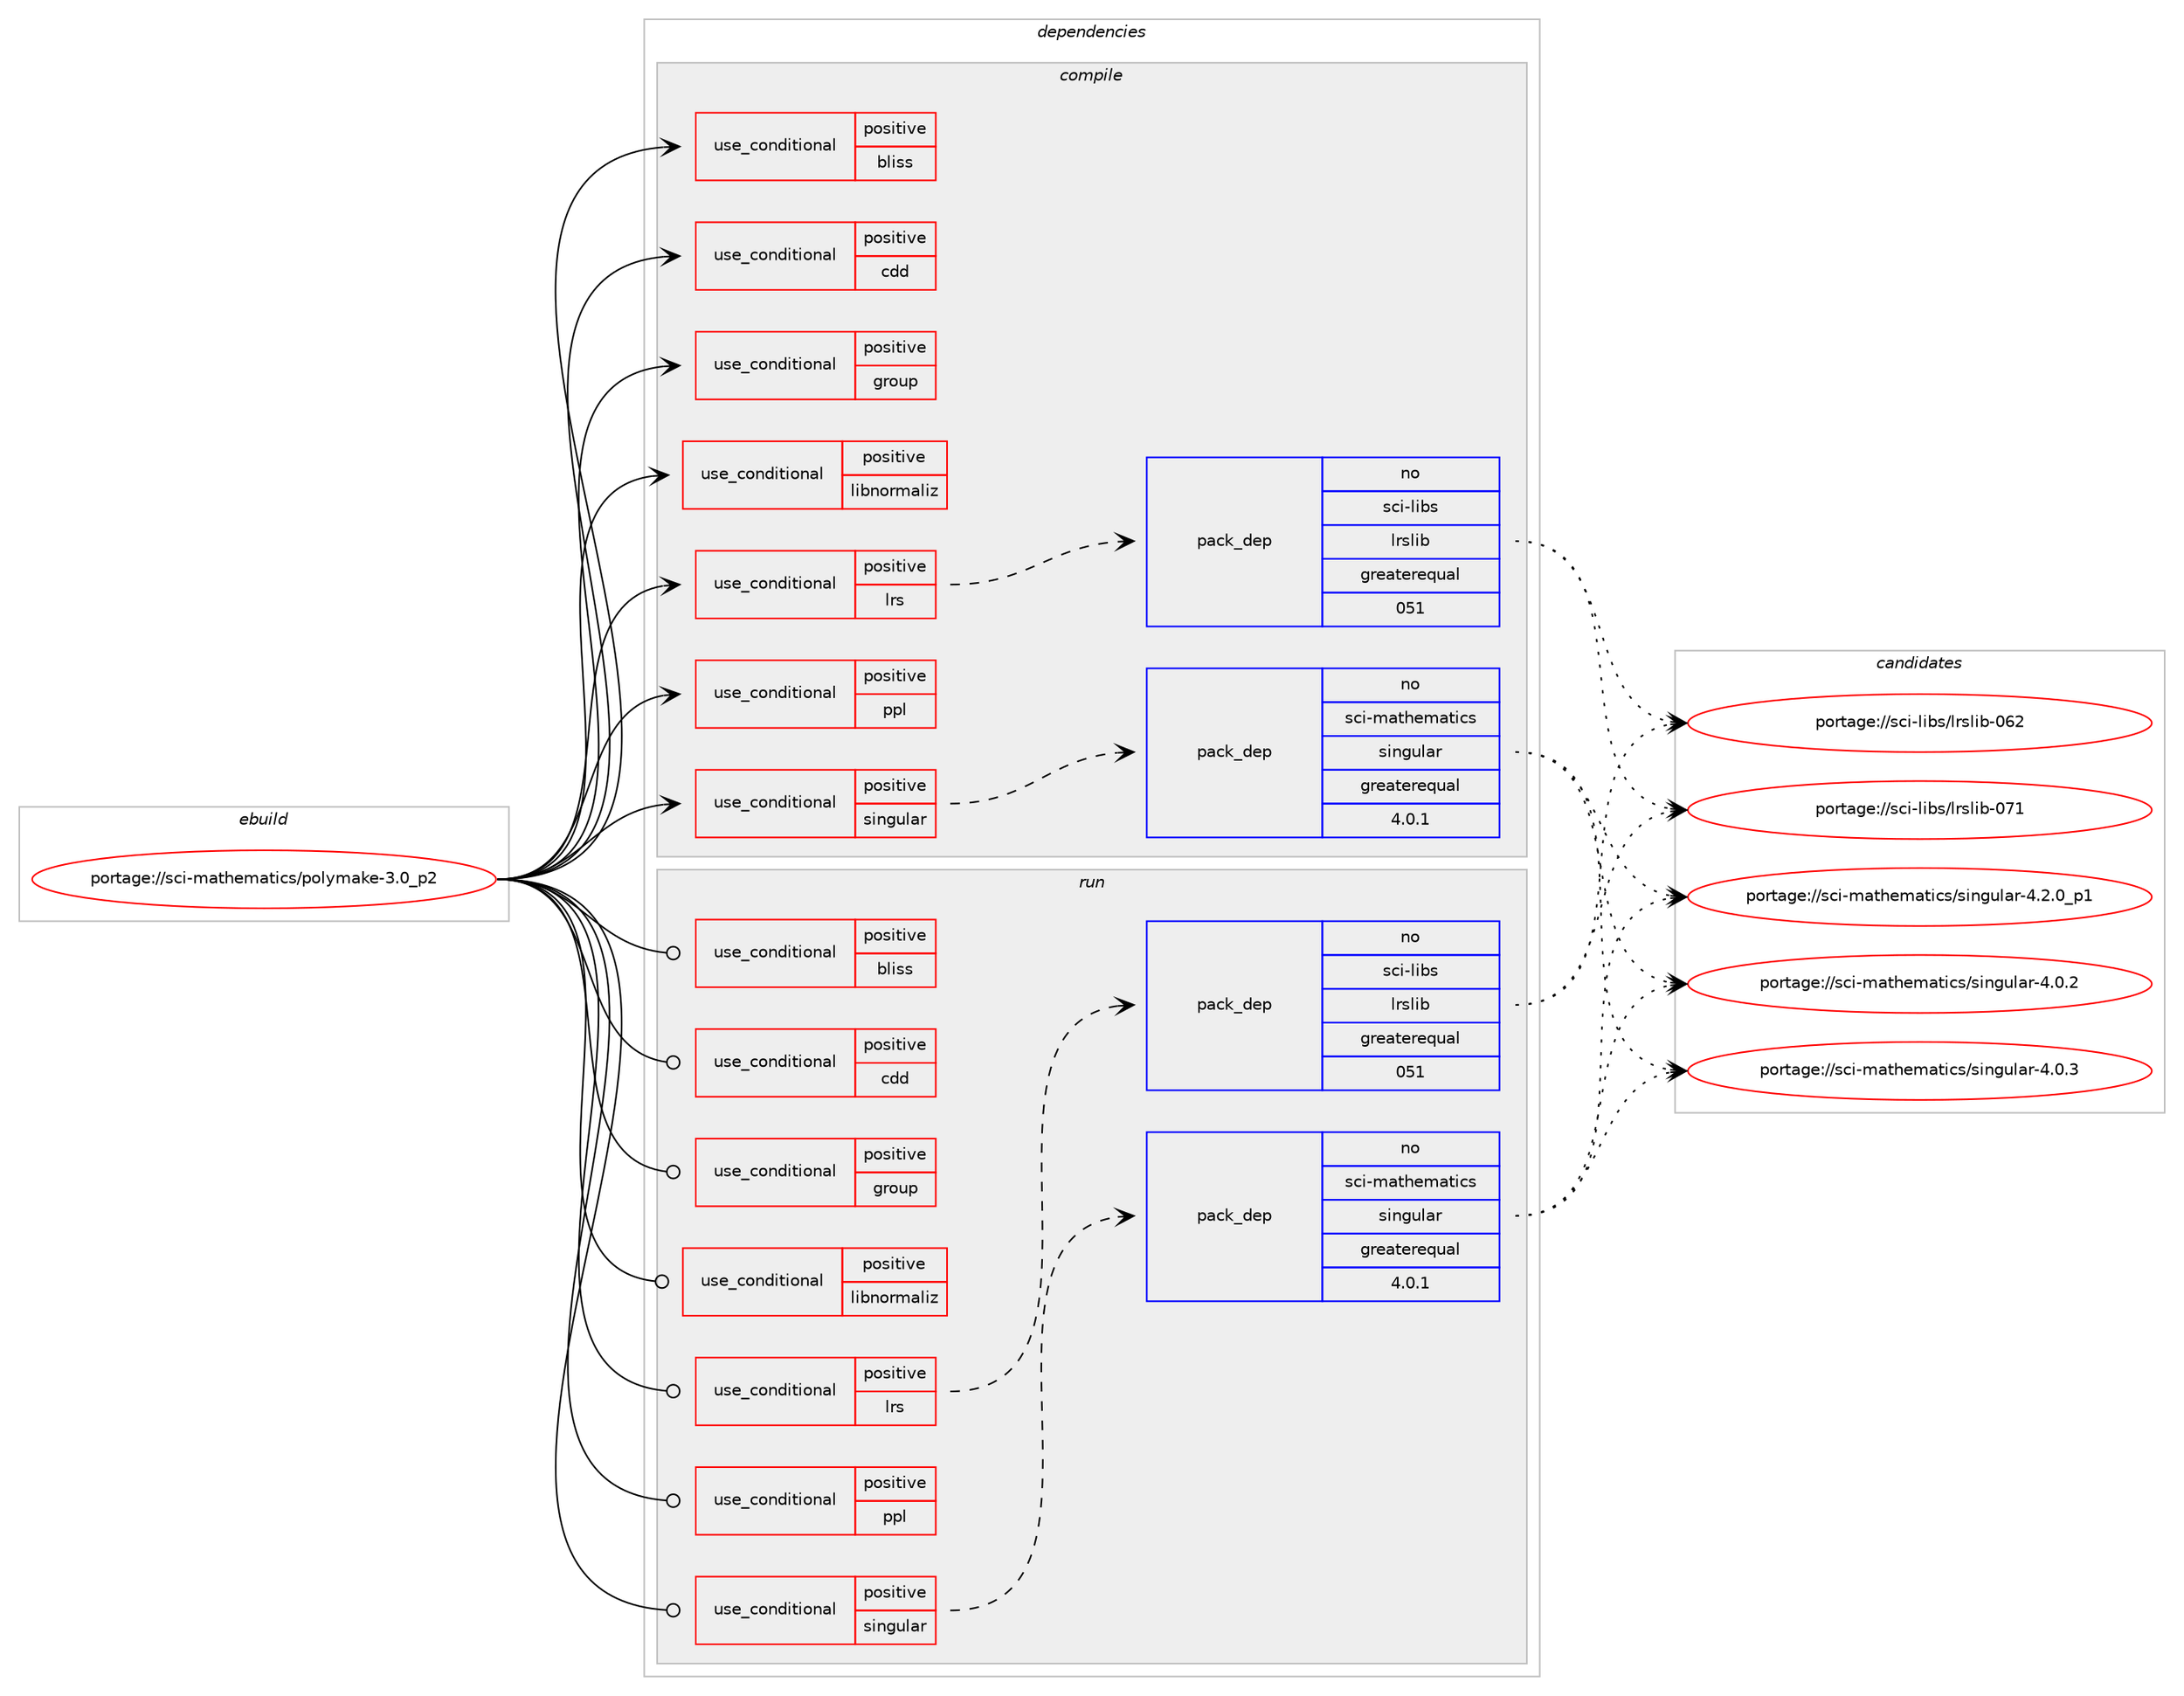 digraph prolog {

# *************
# Graph options
# *************

newrank=true;
concentrate=true;
compound=true;
graph [rankdir=LR,fontname=Helvetica,fontsize=10,ranksep=1.5];#, ranksep=2.5, nodesep=0.2];
edge  [arrowhead=vee];
node  [fontname=Helvetica,fontsize=10];

# **********
# The ebuild
# **********

subgraph cluster_leftcol {
color=gray;
rank=same;
label=<<i>ebuild</i>>;
id [label="portage://sci-mathematics/polymake-3.0_p2", color=red, width=4, href="../sci-mathematics/polymake-3.0_p2.svg"];
}

# ****************
# The dependencies
# ****************

subgraph cluster_midcol {
color=gray;
label=<<i>dependencies</i>>;
subgraph cluster_compile {
fillcolor="#eeeeee";
style=filled;
label=<<i>compile</i>>;
subgraph cond729 {
dependency1139 [label=<<TABLE BORDER="0" CELLBORDER="1" CELLSPACING="0" CELLPADDING="4"><TR><TD ROWSPAN="3" CELLPADDING="10">use_conditional</TD></TR><TR><TD>positive</TD></TR><TR><TD>bliss</TD></TR></TABLE>>, shape=none, color=red];
# *** BEGIN UNKNOWN DEPENDENCY TYPE (TODO) ***
# dependency1139 -> package_dependency(portage://sci-mathematics/polymake-3.0_p2,install,no,sci-libs,bliss,none,[,,],[],[use(enable(gmp),none)])
# *** END UNKNOWN DEPENDENCY TYPE (TODO) ***

}
id:e -> dependency1139:w [weight=20,style="solid",arrowhead="vee"];
subgraph cond730 {
dependency1140 [label=<<TABLE BORDER="0" CELLBORDER="1" CELLSPACING="0" CELLPADDING="4"><TR><TD ROWSPAN="3" CELLPADDING="10">use_conditional</TD></TR><TR><TD>positive</TD></TR><TR><TD>cdd</TD></TR></TABLE>>, shape=none, color=red];
# *** BEGIN UNKNOWN DEPENDENCY TYPE (TODO) ***
# dependency1140 -> package_dependency(portage://sci-mathematics/polymake-3.0_p2,install,no,sci-libs,cddlib,none,[,,],[],[])
# *** END UNKNOWN DEPENDENCY TYPE (TODO) ***

}
id:e -> dependency1140:w [weight=20,style="solid",arrowhead="vee"];
subgraph cond731 {
dependency1141 [label=<<TABLE BORDER="0" CELLBORDER="1" CELLSPACING="0" CELLPADDING="4"><TR><TD ROWSPAN="3" CELLPADDING="10">use_conditional</TD></TR><TR><TD>positive</TD></TR><TR><TD>group</TD></TR></TABLE>>, shape=none, color=red];
# *** BEGIN UNKNOWN DEPENDENCY TYPE (TODO) ***
# dependency1141 -> package_dependency(portage://sci-mathematics/polymake-3.0_p2,install,no,dev-libs,boost,none,[,,],any_same_slot,[])
# *** END UNKNOWN DEPENDENCY TYPE (TODO) ***

}
id:e -> dependency1141:w [weight=20,style="solid",arrowhead="vee"];
subgraph cond732 {
dependency1142 [label=<<TABLE BORDER="0" CELLBORDER="1" CELLSPACING="0" CELLPADDING="4"><TR><TD ROWSPAN="3" CELLPADDING="10">use_conditional</TD></TR><TR><TD>positive</TD></TR><TR><TD>libnormaliz</TD></TR></TABLE>>, shape=none, color=red];
# *** BEGIN UNKNOWN DEPENDENCY TYPE (TODO) ***
# dependency1142 -> package_dependency(portage://sci-mathematics/polymake-3.0_p2,install,no,dev-libs,boost,none,[,,],any_same_slot,[])
# *** END UNKNOWN DEPENDENCY TYPE (TODO) ***

}
id:e -> dependency1142:w [weight=20,style="solid",arrowhead="vee"];
subgraph cond733 {
dependency1143 [label=<<TABLE BORDER="0" CELLBORDER="1" CELLSPACING="0" CELLPADDING="4"><TR><TD ROWSPAN="3" CELLPADDING="10">use_conditional</TD></TR><TR><TD>positive</TD></TR><TR><TD>lrs</TD></TR></TABLE>>, shape=none, color=red];
subgraph pack393 {
dependency1144 [label=<<TABLE BORDER="0" CELLBORDER="1" CELLSPACING="0" CELLPADDING="4" WIDTH="220"><TR><TD ROWSPAN="6" CELLPADDING="30">pack_dep</TD></TR><TR><TD WIDTH="110">no</TD></TR><TR><TD>sci-libs</TD></TR><TR><TD>lrslib</TD></TR><TR><TD>greaterequal</TD></TR><TR><TD>051</TD></TR></TABLE>>, shape=none, color=blue];
}
dependency1143:e -> dependency1144:w [weight=20,style="dashed",arrowhead="vee"];
}
id:e -> dependency1143:w [weight=20,style="solid",arrowhead="vee"];
subgraph cond734 {
dependency1145 [label=<<TABLE BORDER="0" CELLBORDER="1" CELLSPACING="0" CELLPADDING="4"><TR><TD ROWSPAN="3" CELLPADDING="10">use_conditional</TD></TR><TR><TD>positive</TD></TR><TR><TD>ppl</TD></TR></TABLE>>, shape=none, color=red];
# *** BEGIN UNKNOWN DEPENDENCY TYPE (TODO) ***
# dependency1145 -> package_dependency(portage://sci-mathematics/polymake-3.0_p2,install,no,dev-libs,ppl,none,[,,],[],[])
# *** END UNKNOWN DEPENDENCY TYPE (TODO) ***

}
id:e -> dependency1145:w [weight=20,style="solid",arrowhead="vee"];
subgraph cond735 {
dependency1146 [label=<<TABLE BORDER="0" CELLBORDER="1" CELLSPACING="0" CELLPADDING="4"><TR><TD ROWSPAN="3" CELLPADDING="10">use_conditional</TD></TR><TR><TD>positive</TD></TR><TR><TD>singular</TD></TR></TABLE>>, shape=none, color=red];
subgraph pack394 {
dependency1147 [label=<<TABLE BORDER="0" CELLBORDER="1" CELLSPACING="0" CELLPADDING="4" WIDTH="220"><TR><TD ROWSPAN="6" CELLPADDING="30">pack_dep</TD></TR><TR><TD WIDTH="110">no</TD></TR><TR><TD>sci-mathematics</TD></TR><TR><TD>singular</TD></TR><TR><TD>greaterequal</TD></TR><TR><TD>4.0.1</TD></TR></TABLE>>, shape=none, color=blue];
}
dependency1146:e -> dependency1147:w [weight=20,style="dashed",arrowhead="vee"];
}
id:e -> dependency1146:w [weight=20,style="solid",arrowhead="vee"];
# *** BEGIN UNKNOWN DEPENDENCY TYPE (TODO) ***
# id -> package_dependency(portage://sci-mathematics/polymake-3.0_p2,install,no,dev-lang,perl,none,[,,],[],[])
# *** END UNKNOWN DEPENDENCY TYPE (TODO) ***

# *** BEGIN UNKNOWN DEPENDENCY TYPE (TODO) ***
# id -> package_dependency(portage://sci-mathematics/polymake-3.0_p2,install,no,dev-libs,gmp,none,[,,],[slot(0),equal],[])
# *** END UNKNOWN DEPENDENCY TYPE (TODO) ***

# *** BEGIN UNKNOWN DEPENDENCY TYPE (TODO) ***
# id -> package_dependency(portage://sci-mathematics/polymake-3.0_p2,install,no,dev-libs,libxml2,none,[,,],[slot(2)],[])
# *** END UNKNOWN DEPENDENCY TYPE (TODO) ***

# *** BEGIN UNKNOWN DEPENDENCY TYPE (TODO) ***
# id -> package_dependency(portage://sci-mathematics/polymake-3.0_p2,install,no,dev-libs,libxslt,none,[,,],[],[])
# *** END UNKNOWN DEPENDENCY TYPE (TODO) ***

# *** BEGIN UNKNOWN DEPENDENCY TYPE (TODO) ***
# id -> package_dependency(portage://sci-mathematics/polymake-3.0_p2,install,no,dev-libs,mpfr,none,[,,],[slot(0)],[])
# *** END UNKNOWN DEPENDENCY TYPE (TODO) ***

}
subgraph cluster_compileandrun {
fillcolor="#eeeeee";
style=filled;
label=<<i>compile and run</i>>;
}
subgraph cluster_run {
fillcolor="#eeeeee";
style=filled;
label=<<i>run</i>>;
subgraph cond736 {
dependency1148 [label=<<TABLE BORDER="0" CELLBORDER="1" CELLSPACING="0" CELLPADDING="4"><TR><TD ROWSPAN="3" CELLPADDING="10">use_conditional</TD></TR><TR><TD>positive</TD></TR><TR><TD>bliss</TD></TR></TABLE>>, shape=none, color=red];
# *** BEGIN UNKNOWN DEPENDENCY TYPE (TODO) ***
# dependency1148 -> package_dependency(portage://sci-mathematics/polymake-3.0_p2,run,no,sci-libs,bliss,none,[,,],[],[use(enable(gmp),none)])
# *** END UNKNOWN DEPENDENCY TYPE (TODO) ***

}
id:e -> dependency1148:w [weight=20,style="solid",arrowhead="odot"];
subgraph cond737 {
dependency1149 [label=<<TABLE BORDER="0" CELLBORDER="1" CELLSPACING="0" CELLPADDING="4"><TR><TD ROWSPAN="3" CELLPADDING="10">use_conditional</TD></TR><TR><TD>positive</TD></TR><TR><TD>cdd</TD></TR></TABLE>>, shape=none, color=red];
# *** BEGIN UNKNOWN DEPENDENCY TYPE (TODO) ***
# dependency1149 -> package_dependency(portage://sci-mathematics/polymake-3.0_p2,run,no,sci-libs,cddlib,none,[,,],[],[])
# *** END UNKNOWN DEPENDENCY TYPE (TODO) ***

}
id:e -> dependency1149:w [weight=20,style="solid",arrowhead="odot"];
subgraph cond738 {
dependency1150 [label=<<TABLE BORDER="0" CELLBORDER="1" CELLSPACING="0" CELLPADDING="4"><TR><TD ROWSPAN="3" CELLPADDING="10">use_conditional</TD></TR><TR><TD>positive</TD></TR><TR><TD>group</TD></TR></TABLE>>, shape=none, color=red];
# *** BEGIN UNKNOWN DEPENDENCY TYPE (TODO) ***
# dependency1150 -> package_dependency(portage://sci-mathematics/polymake-3.0_p2,run,no,dev-libs,boost,none,[,,],any_same_slot,[])
# *** END UNKNOWN DEPENDENCY TYPE (TODO) ***

}
id:e -> dependency1150:w [weight=20,style="solid",arrowhead="odot"];
subgraph cond739 {
dependency1151 [label=<<TABLE BORDER="0" CELLBORDER="1" CELLSPACING="0" CELLPADDING="4"><TR><TD ROWSPAN="3" CELLPADDING="10">use_conditional</TD></TR><TR><TD>positive</TD></TR><TR><TD>libnormaliz</TD></TR></TABLE>>, shape=none, color=red];
# *** BEGIN UNKNOWN DEPENDENCY TYPE (TODO) ***
# dependency1151 -> package_dependency(portage://sci-mathematics/polymake-3.0_p2,run,no,dev-libs,boost,none,[,,],any_same_slot,[])
# *** END UNKNOWN DEPENDENCY TYPE (TODO) ***

}
id:e -> dependency1151:w [weight=20,style="solid",arrowhead="odot"];
subgraph cond740 {
dependency1152 [label=<<TABLE BORDER="0" CELLBORDER="1" CELLSPACING="0" CELLPADDING="4"><TR><TD ROWSPAN="3" CELLPADDING="10">use_conditional</TD></TR><TR><TD>positive</TD></TR><TR><TD>lrs</TD></TR></TABLE>>, shape=none, color=red];
subgraph pack395 {
dependency1153 [label=<<TABLE BORDER="0" CELLBORDER="1" CELLSPACING="0" CELLPADDING="4" WIDTH="220"><TR><TD ROWSPAN="6" CELLPADDING="30">pack_dep</TD></TR><TR><TD WIDTH="110">no</TD></TR><TR><TD>sci-libs</TD></TR><TR><TD>lrslib</TD></TR><TR><TD>greaterequal</TD></TR><TR><TD>051</TD></TR></TABLE>>, shape=none, color=blue];
}
dependency1152:e -> dependency1153:w [weight=20,style="dashed",arrowhead="vee"];
}
id:e -> dependency1152:w [weight=20,style="solid",arrowhead="odot"];
subgraph cond741 {
dependency1154 [label=<<TABLE BORDER="0" CELLBORDER="1" CELLSPACING="0" CELLPADDING="4"><TR><TD ROWSPAN="3" CELLPADDING="10">use_conditional</TD></TR><TR><TD>positive</TD></TR><TR><TD>ppl</TD></TR></TABLE>>, shape=none, color=red];
# *** BEGIN UNKNOWN DEPENDENCY TYPE (TODO) ***
# dependency1154 -> package_dependency(portage://sci-mathematics/polymake-3.0_p2,run,no,dev-libs,ppl,none,[,,],[],[])
# *** END UNKNOWN DEPENDENCY TYPE (TODO) ***

}
id:e -> dependency1154:w [weight=20,style="solid",arrowhead="odot"];
subgraph cond742 {
dependency1155 [label=<<TABLE BORDER="0" CELLBORDER="1" CELLSPACING="0" CELLPADDING="4"><TR><TD ROWSPAN="3" CELLPADDING="10">use_conditional</TD></TR><TR><TD>positive</TD></TR><TR><TD>singular</TD></TR></TABLE>>, shape=none, color=red];
subgraph pack396 {
dependency1156 [label=<<TABLE BORDER="0" CELLBORDER="1" CELLSPACING="0" CELLPADDING="4" WIDTH="220"><TR><TD ROWSPAN="6" CELLPADDING="30">pack_dep</TD></TR><TR><TD WIDTH="110">no</TD></TR><TR><TD>sci-mathematics</TD></TR><TR><TD>singular</TD></TR><TR><TD>greaterequal</TD></TR><TR><TD>4.0.1</TD></TR></TABLE>>, shape=none, color=blue];
}
dependency1155:e -> dependency1156:w [weight=20,style="dashed",arrowhead="vee"];
}
id:e -> dependency1155:w [weight=20,style="solid",arrowhead="odot"];
# *** BEGIN UNKNOWN DEPENDENCY TYPE (TODO) ***
# id -> package_dependency(portage://sci-mathematics/polymake-3.0_p2,run,no,dev-lang,perl,none,[,,],[],[])
# *** END UNKNOWN DEPENDENCY TYPE (TODO) ***

# *** BEGIN UNKNOWN DEPENDENCY TYPE (TODO) ***
# id -> package_dependency(portage://sci-mathematics/polymake-3.0_p2,run,no,dev-libs,gmp,none,[,,],[slot(0),equal],[])
# *** END UNKNOWN DEPENDENCY TYPE (TODO) ***

# *** BEGIN UNKNOWN DEPENDENCY TYPE (TODO) ***
# id -> package_dependency(portage://sci-mathematics/polymake-3.0_p2,run,no,dev-libs,libxml2,none,[,,],[slot(2)],[])
# *** END UNKNOWN DEPENDENCY TYPE (TODO) ***

# *** BEGIN UNKNOWN DEPENDENCY TYPE (TODO) ***
# id -> package_dependency(portage://sci-mathematics/polymake-3.0_p2,run,no,dev-libs,libxslt,none,[,,],[],[])
# *** END UNKNOWN DEPENDENCY TYPE (TODO) ***

# *** BEGIN UNKNOWN DEPENDENCY TYPE (TODO) ***
# id -> package_dependency(portage://sci-mathematics/polymake-3.0_p2,run,no,dev-libs,mpfr,none,[,,],[slot(0)],[])
# *** END UNKNOWN DEPENDENCY TYPE (TODO) ***

# *** BEGIN UNKNOWN DEPENDENCY TYPE (TODO) ***
# id -> package_dependency(portage://sci-mathematics/polymake-3.0_p2,run,no,dev-perl,Term-ReadLine-Gnu,none,[,,],[],[])
# *** END UNKNOWN DEPENDENCY TYPE (TODO) ***

# *** BEGIN UNKNOWN DEPENDENCY TYPE (TODO) ***
# id -> package_dependency(portage://sci-mathematics/polymake-3.0_p2,run,no,dev-perl,XML-LibXML,none,[,,],[],[])
# *** END UNKNOWN DEPENDENCY TYPE (TODO) ***

# *** BEGIN UNKNOWN DEPENDENCY TYPE (TODO) ***
# id -> package_dependency(portage://sci-mathematics/polymake-3.0_p2,run,no,dev-perl,XML-LibXSLT,none,[,,],[],[])
# *** END UNKNOWN DEPENDENCY TYPE (TODO) ***

# *** BEGIN UNKNOWN DEPENDENCY TYPE (TODO) ***
# id -> package_dependency(portage://sci-mathematics/polymake-3.0_p2,run,no,dev-perl,XML-Writer,none,[,,],[],[])
# *** END UNKNOWN DEPENDENCY TYPE (TODO) ***

}
}

# **************
# The candidates
# **************

subgraph cluster_choices {
rank=same;
color=gray;
label=<<i>candidates</i>>;

subgraph choice393 {
color=black;
nodesep=1;
choice115991054510810598115471081141151081059845485450 [label="portage://sci-libs/lrslib-062", color=red, width=4,href="../sci-libs/lrslib-062.svg"];
choice115991054510810598115471081141151081059845485549 [label="portage://sci-libs/lrslib-071", color=red, width=4,href="../sci-libs/lrslib-071.svg"];
dependency1144:e -> choice115991054510810598115471081141151081059845485450:w [style=dotted,weight="100"];
dependency1144:e -> choice115991054510810598115471081141151081059845485549:w [style=dotted,weight="100"];
}
subgraph choice394 {
color=black;
nodesep=1;
choice11599105451099711610410110997116105991154711510511010311710897114455246484650 [label="portage://sci-mathematics/singular-4.0.2", color=red, width=4,href="../sci-mathematics/singular-4.0.2.svg"];
choice11599105451099711610410110997116105991154711510511010311710897114455246484651 [label="portage://sci-mathematics/singular-4.0.3", color=red, width=4,href="../sci-mathematics/singular-4.0.3.svg"];
choice115991054510997116104101109971161059911547115105110103117108971144552465046489511249 [label="portage://sci-mathematics/singular-4.2.0_p1", color=red, width=4,href="../sci-mathematics/singular-4.2.0_p1.svg"];
dependency1147:e -> choice11599105451099711610410110997116105991154711510511010311710897114455246484650:w [style=dotted,weight="100"];
dependency1147:e -> choice11599105451099711610410110997116105991154711510511010311710897114455246484651:w [style=dotted,weight="100"];
dependency1147:e -> choice115991054510997116104101109971161059911547115105110103117108971144552465046489511249:w [style=dotted,weight="100"];
}
subgraph choice395 {
color=black;
nodesep=1;
choice115991054510810598115471081141151081059845485450 [label="portage://sci-libs/lrslib-062", color=red, width=4,href="../sci-libs/lrslib-062.svg"];
choice115991054510810598115471081141151081059845485549 [label="portage://sci-libs/lrslib-071", color=red, width=4,href="../sci-libs/lrslib-071.svg"];
dependency1153:e -> choice115991054510810598115471081141151081059845485450:w [style=dotted,weight="100"];
dependency1153:e -> choice115991054510810598115471081141151081059845485549:w [style=dotted,weight="100"];
}
subgraph choice396 {
color=black;
nodesep=1;
choice11599105451099711610410110997116105991154711510511010311710897114455246484650 [label="portage://sci-mathematics/singular-4.0.2", color=red, width=4,href="../sci-mathematics/singular-4.0.2.svg"];
choice11599105451099711610410110997116105991154711510511010311710897114455246484651 [label="portage://sci-mathematics/singular-4.0.3", color=red, width=4,href="../sci-mathematics/singular-4.0.3.svg"];
choice115991054510997116104101109971161059911547115105110103117108971144552465046489511249 [label="portage://sci-mathematics/singular-4.2.0_p1", color=red, width=4,href="../sci-mathematics/singular-4.2.0_p1.svg"];
dependency1156:e -> choice11599105451099711610410110997116105991154711510511010311710897114455246484650:w [style=dotted,weight="100"];
dependency1156:e -> choice11599105451099711610410110997116105991154711510511010311710897114455246484651:w [style=dotted,weight="100"];
dependency1156:e -> choice115991054510997116104101109971161059911547115105110103117108971144552465046489511249:w [style=dotted,weight="100"];
}
}

}
